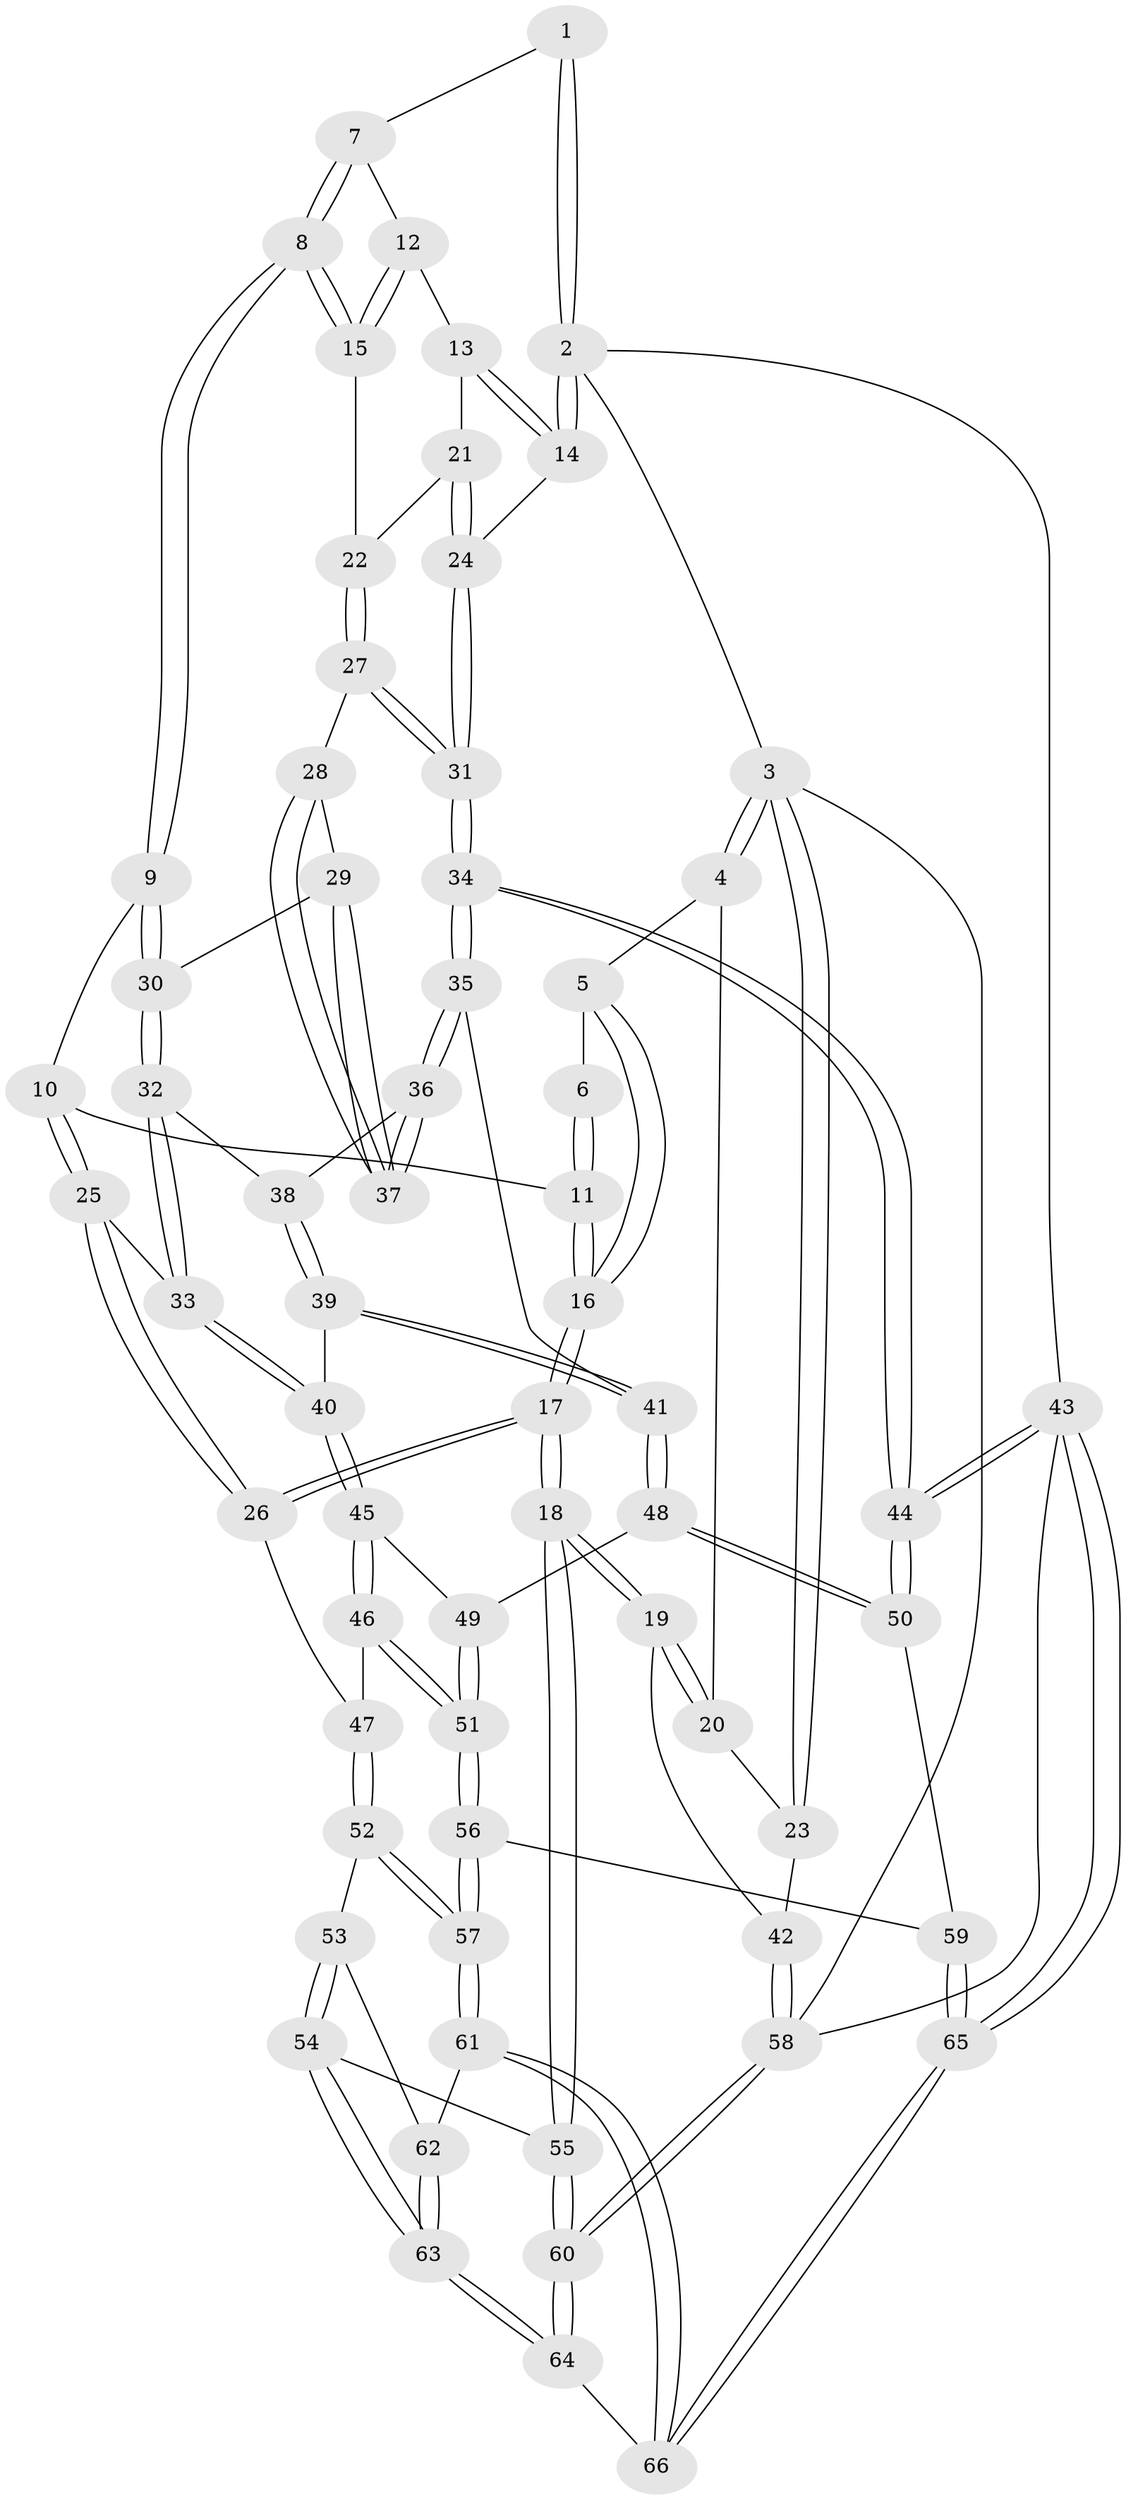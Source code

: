 // Generated by graph-tools (version 1.1) at 2025/03/03/09/25 03:03:21]
// undirected, 66 vertices, 162 edges
graph export_dot {
graph [start="1"]
  node [color=gray90,style=filled];
  1 [pos="+0.6307838489601614+0"];
  2 [pos="+1+0"];
  3 [pos="+0+0"];
  4 [pos="+0.17067230249202767+0"];
  5 [pos="+0.223209453799596+0"];
  6 [pos="+0.5029502781711167+0"];
  7 [pos="+0.6450831492058275+0"];
  8 [pos="+0.601739837569229+0.2478352999563744"];
  9 [pos="+0.5955846803606565+0.2546164472227802"];
  10 [pos="+0.49363298647004245+0.25760449331803287"];
  11 [pos="+0.4790699920359296+0.24885212278646274"];
  12 [pos="+0.7025638257762902+0"];
  13 [pos="+0.8181173218258695+0.09456673132356513"];
  14 [pos="+1+0"];
  15 [pos="+0.7089036244583038+0.2531890453530112"];
  16 [pos="+0.33321861294248145+0.22946072714527385"];
  17 [pos="+0.17802268536015747+0.5656494707671625"];
  18 [pos="+0.16082927149955759+0.5706577077388549"];
  19 [pos="+0.14792759868377442+0.5669382408863691"];
  20 [pos="+0.11772958900401753+0.13292907109698357"];
  21 [pos="+0.8345919435159413+0.1397756422269032"];
  22 [pos="+0.7746365070192069+0.26442638043780625"];
  23 [pos="+0+0.3954726816218645"];
  24 [pos="+1+0.3319828304887965"];
  25 [pos="+0.43237591544735116+0.5347381996347998"];
  26 [pos="+0.28271312253172215+0.5744964384558666"];
  27 [pos="+0.7880149635218386+0.3061901431430251"];
  28 [pos="+0.7693967965629075+0.3392052690181887"];
  29 [pos="+0.6691307903688449+0.40404546880237235"];
  30 [pos="+0.6242681767889683+0.412733336184417"];
  31 [pos="+1+0.44070398637101704"];
  32 [pos="+0.6079764873366751+0.4382260622188337"];
  33 [pos="+0.4603912794306661+0.5346237246563518"];
  34 [pos="+1+0.5299937808710661"];
  35 [pos="+0.8932937648686164+0.5266956079464772"];
  36 [pos="+0.8334767643979439+0.5111764727726744"];
  37 [pos="+0.8197317630056751+0.49326461239895614"];
  38 [pos="+0.7308998621045223+0.5473010293089776"];
  39 [pos="+0.681248300163099+0.6383603229240276"];
  40 [pos="+0.6013371731488834+0.6399055151769971"];
  41 [pos="+0.7419023863639491+0.6937833573877745"];
  42 [pos="+0+0.5548027737492551"];
  43 [pos="+1+1"];
  44 [pos="+1+0.8670142902976847"];
  45 [pos="+0.5931711572635548+0.7450317398466433"];
  46 [pos="+0.58617814057481+0.7564344515346857"];
  47 [pos="+0.45597116565684054+0.7825290457948855"];
  48 [pos="+0.7770390459128476+0.7722739158005014"];
  49 [pos="+0.6739775456822842+0.7656550988299918"];
  50 [pos="+0.8032655923602849+0.8029724558793152"];
  51 [pos="+0.6071167713261219+0.8500796742826504"];
  52 [pos="+0.4639819940667354+0.8266779402054247"];
  53 [pos="+0.36344118829194033+0.9029528198040274"];
  54 [pos="+0.25907708655911743+0.8575250783251398"];
  55 [pos="+0.18436411412463252+0.7733074566496361"];
  56 [pos="+0.6124304891386994+0.8943940666855833"];
  57 [pos="+0.5344170685261953+0.921939496693131"];
  58 [pos="+0+1"];
  59 [pos="+0.6748821374345932+0.9078291914111017"];
  60 [pos="+0+1"];
  61 [pos="+0.5167747445726627+0.9562112775925597"];
  62 [pos="+0.37603221280385285+0.9249576204829748"];
  63 [pos="+0.3362690101429256+1"];
  64 [pos="+0.3383521869512507+1"];
  65 [pos="+0.7927607956046546+1"];
  66 [pos="+0.46935172177883+1"];
  1 -- 2;
  1 -- 2;
  1 -- 7;
  2 -- 3;
  2 -- 14;
  2 -- 14;
  2 -- 43;
  3 -- 4;
  3 -- 4;
  3 -- 23;
  3 -- 23;
  3 -- 58;
  4 -- 5;
  4 -- 20;
  5 -- 6;
  5 -- 16;
  5 -- 16;
  6 -- 11;
  6 -- 11;
  7 -- 8;
  7 -- 8;
  7 -- 12;
  8 -- 9;
  8 -- 9;
  8 -- 15;
  8 -- 15;
  9 -- 10;
  9 -- 30;
  9 -- 30;
  10 -- 11;
  10 -- 25;
  10 -- 25;
  11 -- 16;
  11 -- 16;
  12 -- 13;
  12 -- 15;
  12 -- 15;
  13 -- 14;
  13 -- 14;
  13 -- 21;
  14 -- 24;
  15 -- 22;
  16 -- 17;
  16 -- 17;
  17 -- 18;
  17 -- 18;
  17 -- 26;
  17 -- 26;
  18 -- 19;
  18 -- 19;
  18 -- 55;
  18 -- 55;
  19 -- 20;
  19 -- 20;
  19 -- 42;
  20 -- 23;
  21 -- 22;
  21 -- 24;
  21 -- 24;
  22 -- 27;
  22 -- 27;
  23 -- 42;
  24 -- 31;
  24 -- 31;
  25 -- 26;
  25 -- 26;
  25 -- 33;
  26 -- 47;
  27 -- 28;
  27 -- 31;
  27 -- 31;
  28 -- 29;
  28 -- 37;
  28 -- 37;
  29 -- 30;
  29 -- 37;
  29 -- 37;
  30 -- 32;
  30 -- 32;
  31 -- 34;
  31 -- 34;
  32 -- 33;
  32 -- 33;
  32 -- 38;
  33 -- 40;
  33 -- 40;
  34 -- 35;
  34 -- 35;
  34 -- 44;
  34 -- 44;
  35 -- 36;
  35 -- 36;
  35 -- 41;
  36 -- 37;
  36 -- 37;
  36 -- 38;
  38 -- 39;
  38 -- 39;
  39 -- 40;
  39 -- 41;
  39 -- 41;
  40 -- 45;
  40 -- 45;
  41 -- 48;
  41 -- 48;
  42 -- 58;
  42 -- 58;
  43 -- 44;
  43 -- 44;
  43 -- 65;
  43 -- 65;
  43 -- 58;
  44 -- 50;
  44 -- 50;
  45 -- 46;
  45 -- 46;
  45 -- 49;
  46 -- 47;
  46 -- 51;
  46 -- 51;
  47 -- 52;
  47 -- 52;
  48 -- 49;
  48 -- 50;
  48 -- 50;
  49 -- 51;
  49 -- 51;
  50 -- 59;
  51 -- 56;
  51 -- 56;
  52 -- 53;
  52 -- 57;
  52 -- 57;
  53 -- 54;
  53 -- 54;
  53 -- 62;
  54 -- 55;
  54 -- 63;
  54 -- 63;
  55 -- 60;
  55 -- 60;
  56 -- 57;
  56 -- 57;
  56 -- 59;
  57 -- 61;
  57 -- 61;
  58 -- 60;
  58 -- 60;
  59 -- 65;
  59 -- 65;
  60 -- 64;
  60 -- 64;
  61 -- 62;
  61 -- 66;
  61 -- 66;
  62 -- 63;
  62 -- 63;
  63 -- 64;
  63 -- 64;
  64 -- 66;
  65 -- 66;
  65 -- 66;
}
